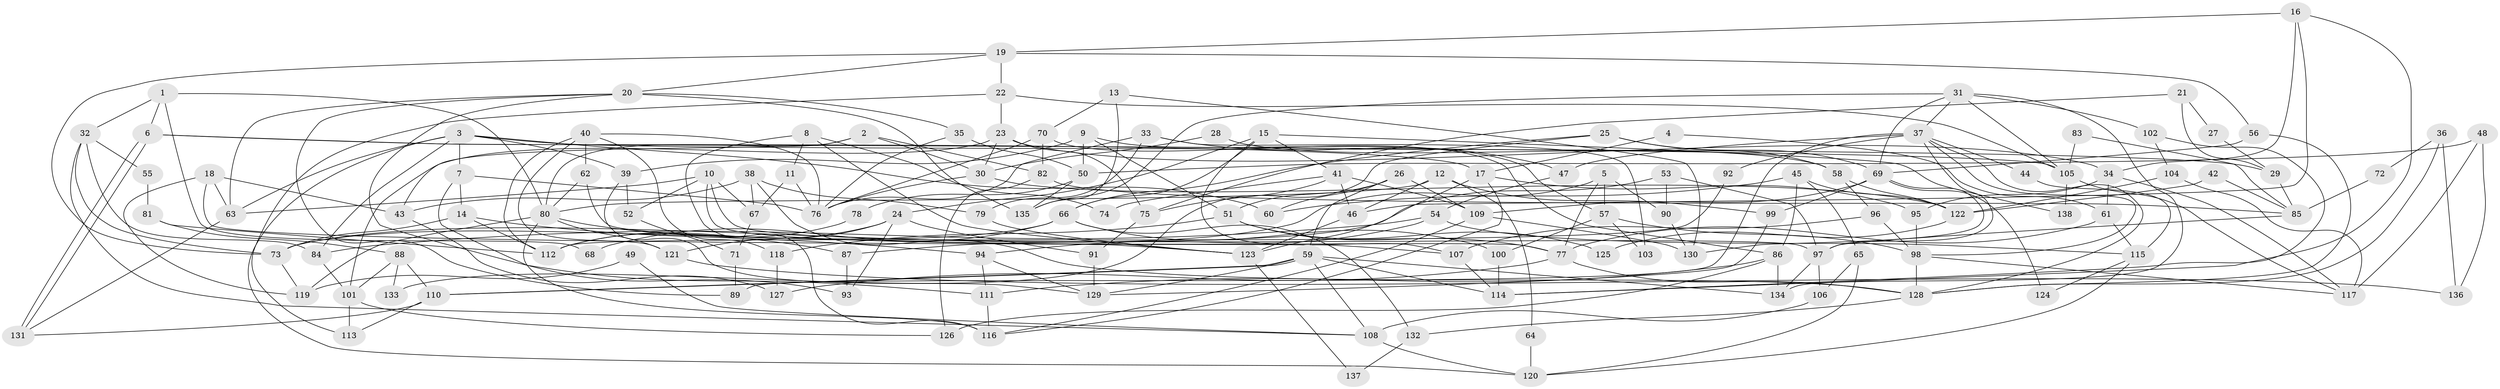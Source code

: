 // Generated by graph-tools (version 1.1) at 2025/02/03/09/25 03:02:11]
// undirected, 138 vertices, 276 edges
graph export_dot {
graph [start="1"]
  node [color=gray90,style=filled];
  1;
  2;
  3;
  4;
  5;
  6;
  7;
  8;
  9;
  10;
  11;
  12;
  13;
  14;
  15;
  16;
  17;
  18;
  19;
  20;
  21;
  22;
  23;
  24;
  25;
  26;
  27;
  28;
  29;
  30;
  31;
  32;
  33;
  34;
  35;
  36;
  37;
  38;
  39;
  40;
  41;
  42;
  43;
  44;
  45;
  46;
  47;
  48;
  49;
  50;
  51;
  52;
  53;
  54;
  55;
  56;
  57;
  58;
  59;
  60;
  61;
  62;
  63;
  64;
  65;
  66;
  67;
  68;
  69;
  70;
  71;
  72;
  73;
  74;
  75;
  76;
  77;
  78;
  79;
  80;
  81;
  82;
  83;
  84;
  85;
  86;
  87;
  88;
  89;
  90;
  91;
  92;
  93;
  94;
  95;
  96;
  97;
  98;
  99;
  100;
  101;
  102;
  103;
  104;
  105;
  106;
  107;
  108;
  109;
  110;
  111;
  112;
  113;
  114;
  115;
  116;
  117;
  118;
  119;
  120;
  121;
  122;
  123;
  124;
  125;
  126;
  127;
  128;
  129;
  130;
  131;
  132;
  133;
  134;
  135;
  136;
  137;
  138;
  1 -- 6;
  1 -- 80;
  1 -- 32;
  1 -- 68;
  2 -- 43;
  2 -- 80;
  2 -- 30;
  2 -- 82;
  3 -- 84;
  3 -- 39;
  3 -- 7;
  3 -- 29;
  3 -- 60;
  3 -- 63;
  3 -- 120;
  4 -- 61;
  4 -- 17;
  5 -- 57;
  5 -- 77;
  5 -- 73;
  5 -- 90;
  6 -- 105;
  6 -- 131;
  6 -- 131;
  6 -- 17;
  7 -- 14;
  7 -- 76;
  7 -- 93;
  8 -- 116;
  8 -- 123;
  8 -- 11;
  8 -- 74;
  9 -- 51;
  9 -- 57;
  9 -- 39;
  9 -- 50;
  10 -- 52;
  10 -- 63;
  10 -- 67;
  10 -- 77;
  10 -- 97;
  11 -- 76;
  11 -- 67;
  12 -- 80;
  12 -- 46;
  12 -- 64;
  12 -- 99;
  13 -- 135;
  13 -- 130;
  13 -- 70;
  14 -- 73;
  14 -- 94;
  14 -- 112;
  15 -- 24;
  15 -- 107;
  15 -- 41;
  15 -- 66;
  15 -- 138;
  16 -- 34;
  16 -- 19;
  16 -- 46;
  16 -- 114;
  17 -- 116;
  17 -- 95;
  17 -- 123;
  18 -- 63;
  18 -- 119;
  18 -- 43;
  18 -- 107;
  19 -- 20;
  19 -- 73;
  19 -- 22;
  19 -- 56;
  20 -- 111;
  20 -- 63;
  20 -- 35;
  20 -- 89;
  20 -- 135;
  21 -- 29;
  21 -- 75;
  21 -- 27;
  22 -- 23;
  22 -- 105;
  22 -- 113;
  23 -- 30;
  23 -- 75;
  23 -- 34;
  23 -- 101;
  24 -- 93;
  24 -- 112;
  24 -- 91;
  24 -- 121;
  25 -- 66;
  25 -- 69;
  25 -- 58;
  25 -- 133;
  26 -- 59;
  26 -- 109;
  26 -- 51;
  26 -- 60;
  27 -- 29;
  28 -- 30;
  28 -- 58;
  29 -- 85;
  30 -- 76;
  30 -- 122;
  31 -- 134;
  31 -- 37;
  31 -- 69;
  31 -- 102;
  31 -- 105;
  31 -- 135;
  32 -- 84;
  32 -- 55;
  32 -- 73;
  32 -- 108;
  33 -- 79;
  33 -- 76;
  33 -- 47;
  33 -- 103;
  34 -- 95;
  34 -- 61;
  34 -- 117;
  35 -- 50;
  35 -- 76;
  36 -- 136;
  36 -- 128;
  36 -- 72;
  37 -- 97;
  37 -- 98;
  37 -- 44;
  37 -- 47;
  37 -- 89;
  37 -- 92;
  37 -- 128;
  38 -- 128;
  38 -- 67;
  38 -- 43;
  38 -- 79;
  39 -- 129;
  39 -- 52;
  40 -- 76;
  40 -- 118;
  40 -- 62;
  40 -- 112;
  40 -- 121;
  41 -- 109;
  41 -- 46;
  41 -- 74;
  41 -- 75;
  42 -- 122;
  42 -- 85;
  43 -- 127;
  44 -- 115;
  45 -- 122;
  45 -- 60;
  45 -- 65;
  45 -- 86;
  46 -- 123;
  47 -- 54;
  48 -- 50;
  48 -- 117;
  48 -- 136;
  49 -- 108;
  49 -- 119;
  50 -- 135;
  50 -- 78;
  51 -- 77;
  51 -- 118;
  51 -- 125;
  52 -- 71;
  53 -- 97;
  53 -- 90;
  53 -- 87;
  54 -- 115;
  54 -- 84;
  54 -- 94;
  55 -- 81;
  56 -- 128;
  56 -- 69;
  57 -- 98;
  57 -- 100;
  57 -- 103;
  58 -- 122;
  58 -- 96;
  59 -- 110;
  59 -- 110;
  59 -- 108;
  59 -- 114;
  59 -- 129;
  59 -- 134;
  61 -- 77;
  61 -- 115;
  62 -- 123;
  62 -- 80;
  63 -- 131;
  64 -- 120;
  65 -- 120;
  65 -- 106;
  66 -- 73;
  66 -- 68;
  66 -- 100;
  66 -- 132;
  67 -- 71;
  69 -- 99;
  69 -- 109;
  69 -- 124;
  69 -- 130;
  70 -- 76;
  70 -- 82;
  70 -- 86;
  71 -- 89;
  72 -- 85;
  73 -- 119;
  75 -- 91;
  77 -- 128;
  77 -- 127;
  78 -- 112;
  79 -- 123;
  80 -- 121;
  80 -- 87;
  80 -- 116;
  80 -- 119;
  81 -- 112;
  81 -- 88;
  82 -- 85;
  82 -- 126;
  83 -- 85;
  83 -- 105;
  84 -- 101;
  85 -- 97;
  86 -- 111;
  86 -- 126;
  86 -- 134;
  87 -- 93;
  88 -- 110;
  88 -- 101;
  88 -- 133;
  90 -- 130;
  91 -- 129;
  92 -- 112;
  94 -- 129;
  94 -- 111;
  95 -- 98;
  96 -- 107;
  96 -- 98;
  97 -- 134;
  97 -- 106;
  98 -- 117;
  98 -- 128;
  99 -- 129;
  100 -- 114;
  101 -- 126;
  101 -- 113;
  102 -- 114;
  102 -- 104;
  104 -- 117;
  104 -- 122;
  105 -- 117;
  105 -- 138;
  106 -- 108;
  107 -- 114;
  108 -- 120;
  109 -- 116;
  109 -- 130;
  110 -- 113;
  110 -- 131;
  111 -- 116;
  115 -- 120;
  115 -- 124;
  118 -- 127;
  121 -- 136;
  122 -- 125;
  123 -- 137;
  128 -- 132;
  132 -- 137;
}
